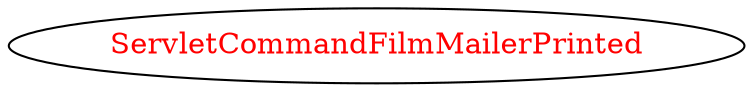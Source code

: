 digraph dependencyGraph {
 concentrate=true;
 ranksep="2.0";
 rankdir="LR"; 
 splines="ortho";
"ServletCommandFilmMailerPrinted" [fontcolor="red"];
}